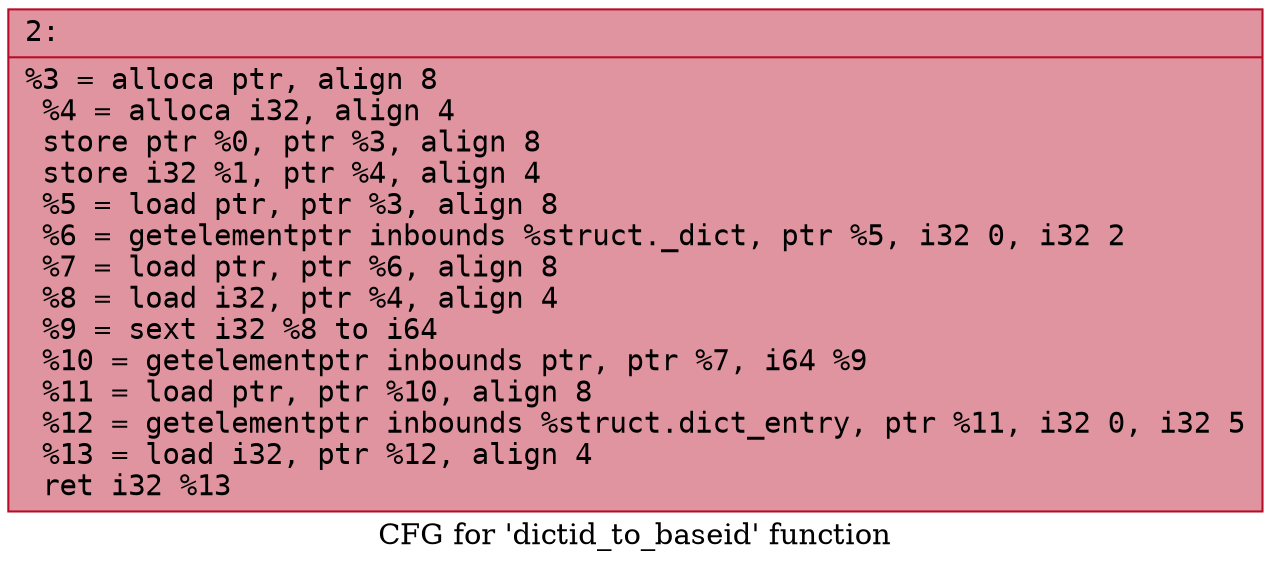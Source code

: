 digraph "CFG for 'dictid_to_baseid' function" {
	label="CFG for 'dictid_to_baseid' function";

	Node0x600002450050 [shape=record,color="#b70d28ff", style=filled, fillcolor="#b70d2870" fontname="Courier",label="{2:\l|  %3 = alloca ptr, align 8\l  %4 = alloca i32, align 4\l  store ptr %0, ptr %3, align 8\l  store i32 %1, ptr %4, align 4\l  %5 = load ptr, ptr %3, align 8\l  %6 = getelementptr inbounds %struct._dict, ptr %5, i32 0, i32 2\l  %7 = load ptr, ptr %6, align 8\l  %8 = load i32, ptr %4, align 4\l  %9 = sext i32 %8 to i64\l  %10 = getelementptr inbounds ptr, ptr %7, i64 %9\l  %11 = load ptr, ptr %10, align 8\l  %12 = getelementptr inbounds %struct.dict_entry, ptr %11, i32 0, i32 5\l  %13 = load i32, ptr %12, align 4\l  ret i32 %13\l}"];
}

